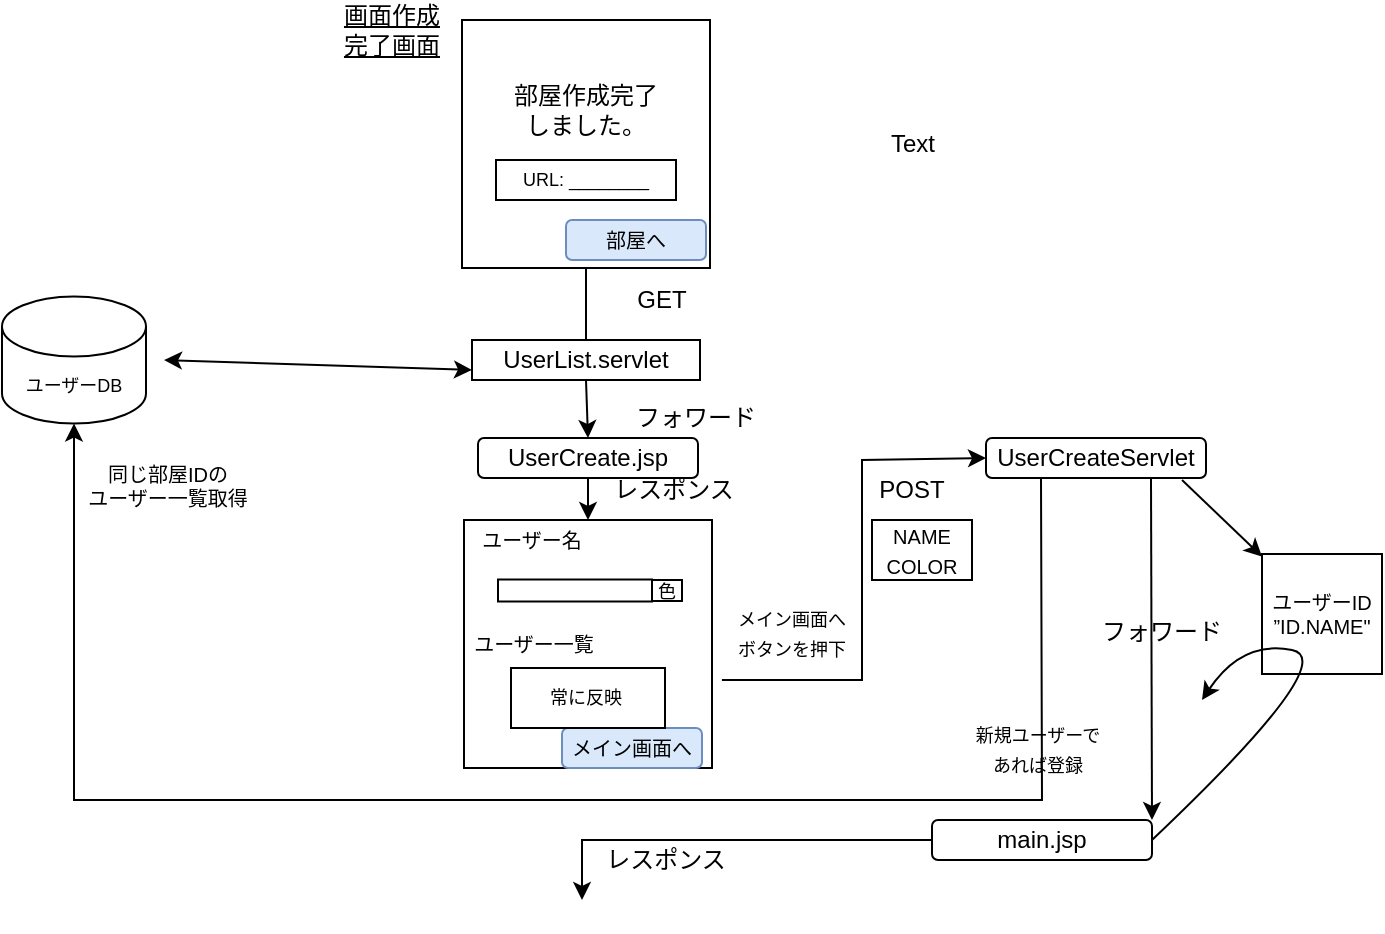 <mxfile version="15.7.1" type="device"><diagram id="og8jgkJyTV0wIJ1lYBQK" name="Page-1"><mxGraphModel dx="868" dy="482" grid="1" gridSize="10" guides="1" tooltips="1" connect="1" arrows="1" fold="1" page="1" pageScale="1" pageWidth="827" pageHeight="1169" math="0" shadow="0"><root><mxCell id="0"/><mxCell id="1" parent="0"/><mxCell id="ny2Q8-CUsbsEEooP3wxM-2" value="" style="whiteSpace=wrap;html=1;aspect=fixed;" parent="1" vertex="1"><mxGeometry x="299" y="230" width="124" height="124" as="geometry"/></mxCell><mxCell id="ny2Q8-CUsbsEEooP3wxM-4" value="&lt;u&gt;画面作成&lt;br&gt;完了画面&lt;/u&gt;" style="text;html=1;strokeColor=none;fillColor=none;align=center;verticalAlign=middle;whiteSpace=wrap;rounded=0;" parent="1" vertex="1"><mxGeometry x="219" y="220" width="90" height="30" as="geometry"/></mxCell><mxCell id="ny2Q8-CUsbsEEooP3wxM-5" value="URL: ________" style="rounded=0;whiteSpace=wrap;html=1;fontSize=9;" parent="1" vertex="1"><mxGeometry x="316" y="300" width="90" height="20" as="geometry"/></mxCell><mxCell id="ny2Q8-CUsbsEEooP3wxM-6" value="&lt;font style=&quot;font-size: 12px&quot;&gt;部屋作成完了&lt;br&gt;しました。&lt;/font&gt;" style="text;html=1;strokeColor=none;fillColor=none;align=center;verticalAlign=middle;whiteSpace=wrap;rounded=0;fontSize=9;" parent="1" vertex="1"><mxGeometry x="311" y="250" width="100" height="50" as="geometry"/></mxCell><mxCell id="ny2Q8-CUsbsEEooP3wxM-7" value="&lt;span style=&quot;font-size: 10px&quot;&gt;部屋へ&lt;br&gt;&lt;/span&gt;" style="rounded=1;whiteSpace=wrap;html=1;fontSize=12;fillColor=#dae8fc;strokeColor=#6c8ebf;" parent="1" vertex="1"><mxGeometry x="351" y="330" width="70" height="20" as="geometry"/></mxCell><mxCell id="ny2Q8-CUsbsEEooP3wxM-8" value="" style="whiteSpace=wrap;html=1;aspect=fixed;" parent="1" vertex="1"><mxGeometry x="300" y="480" width="124" height="124" as="geometry"/></mxCell><mxCell id="ny2Q8-CUsbsEEooP3wxM-9" value="" style="rounded=0;whiteSpace=wrap;html=1;" parent="1" vertex="1"><mxGeometry x="317" y="509.75" width="77" height="11" as="geometry"/></mxCell><mxCell id="ny2Q8-CUsbsEEooP3wxM-10" value="&lt;font style=&quot;font-size: 10px&quot;&gt;ユーザー名&lt;/font&gt;" style="text;html=1;strokeColor=none;fillColor=none;align=center;verticalAlign=middle;whiteSpace=wrap;rounded=0;" parent="1" vertex="1"><mxGeometry x="299" y="480" width="70" height="20" as="geometry"/></mxCell><mxCell id="ny2Q8-CUsbsEEooP3wxM-11" value="&lt;font style=&quot;font-size: 9px&quot;&gt;色&lt;/font&gt;" style="rounded=0;whiteSpace=wrap;html=1;fontSize=10;" parent="1" vertex="1"><mxGeometry x="394" y="510" width="15" height="10.5" as="geometry"/></mxCell><mxCell id="ny2Q8-CUsbsEEooP3wxM-12" value="&lt;font style=&quot;font-size: 10px&quot;&gt;メイン画面へ&lt;/font&gt;" style="rounded=1;whiteSpace=wrap;html=1;fontSize=12;fillColor=#dae8fc;strokeColor=#6c8ebf;" parent="1" vertex="1"><mxGeometry x="349" y="584" width="70" height="20" as="geometry"/></mxCell><mxCell id="ny2Q8-CUsbsEEooP3wxM-13" value="" style="rounded=0;whiteSpace=wrap;html=1;" parent="1" vertex="1"><mxGeometry x="323.5" y="554" width="77" height="30" as="geometry"/></mxCell><mxCell id="ny2Q8-CUsbsEEooP3wxM-14" value="&lt;font style=&quot;font-size: 10px&quot;&gt;ユーザー一覧&lt;/font&gt;" style="text;html=1;strokeColor=none;fillColor=none;align=center;verticalAlign=middle;whiteSpace=wrap;rounded=0;" parent="1" vertex="1"><mxGeometry x="300" y="527" width="70" height="30" as="geometry"/></mxCell><mxCell id="ny2Q8-CUsbsEEooP3wxM-16" value="&lt;span&gt;UserCreate.jsp&lt;/span&gt;" style="rounded=1;whiteSpace=wrap;html=1;" parent="1" vertex="1"><mxGeometry x="307" y="439" width="110" height="20" as="geometry"/></mxCell><mxCell id="ny2Q8-CUsbsEEooP3wxM-17" value="" style="endArrow=classic;html=1;rounded=0;exitX=0.5;exitY=1;exitDx=0;exitDy=0;entryX=0.5;entryY=0;entryDx=0;entryDy=0;startArrow=none;" parent="1" source="ny2Q8-CUsbsEEooP3wxM-41" target="ny2Q8-CUsbsEEooP3wxM-16" edge="1"><mxGeometry x="69" y="220" width="50" height="50" as="geometry"><mxPoint x="362" y="400" as="sourcePoint"/><mxPoint x="362" y="410" as="targetPoint"/></mxGeometry></mxCell><mxCell id="ny2Q8-CUsbsEEooP3wxM-18" value="&lt;span&gt;UserCreateServlet&lt;/span&gt;" style="rounded=1;whiteSpace=wrap;html=1;" parent="1" vertex="1"><mxGeometry x="561" y="439" width="110" height="20" as="geometry"/></mxCell><mxCell id="ny2Q8-CUsbsEEooP3wxM-19" value="" style="endArrow=classic;html=1;rounded=0;exitX=0.5;exitY=1;exitDx=0;exitDy=0;entryX=0.5;entryY=0;entryDx=0;entryDy=0;" parent="1" source="ny2Q8-CUsbsEEooP3wxM-16" target="ny2Q8-CUsbsEEooP3wxM-8" edge="1"><mxGeometry x="69" y="220" width="50" height="50" as="geometry"><mxPoint x="390" y="520" as="sourcePoint"/><mxPoint x="500" y="490" as="targetPoint"/></mxGeometry></mxCell><mxCell id="ny2Q8-CUsbsEEooP3wxM-20" value="GET" style="text;html=1;strokeColor=none;fillColor=none;align=center;verticalAlign=middle;whiteSpace=wrap;rounded=0;" parent="1" vertex="1"><mxGeometry x="374" y="360" width="50" height="20" as="geometry"/></mxCell><mxCell id="ny2Q8-CUsbsEEooP3wxM-21" value="レスポンス" style="text;html=1;strokeColor=none;fillColor=none;align=center;verticalAlign=middle;whiteSpace=wrap;rounded=0;" parent="1" vertex="1"><mxGeometry x="355" y="455" width="100" height="20" as="geometry"/></mxCell><mxCell id="ny2Q8-CUsbsEEooP3wxM-22" value="フォワード" style="text;html=1;strokeColor=none;fillColor=none;align=center;verticalAlign=middle;whiteSpace=wrap;rounded=0;" parent="1" vertex="1"><mxGeometry x="381" y="419" width="70" height="20" as="geometry"/></mxCell><mxCell id="ny2Q8-CUsbsEEooP3wxM-23" value="" style="endArrow=classic;html=1;rounded=0;exitX=1.04;exitY=0.645;exitDx=0;exitDy=0;exitPerimeter=0;entryX=0;entryY=0.5;entryDx=0;entryDy=0;" parent="1" source="ny2Q8-CUsbsEEooP3wxM-8" target="ny2Q8-CUsbsEEooP3wxM-18" edge="1"><mxGeometry x="69" y="220" width="50" height="50" as="geometry"><mxPoint x="429" y="510" as="sourcePoint"/><mxPoint x="569" y="426" as="targetPoint"/><Array as="points"><mxPoint x="499" y="560"/><mxPoint x="499" y="450"/></Array></mxGeometry></mxCell><mxCell id="ny2Q8-CUsbsEEooP3wxM-24" value="&lt;font style=&quot;font-size: 9px&quot;&gt;メイン画面へ&lt;br style=&quot;font-size: 9px&quot;&gt;ボタンを押下&lt;/font&gt;" style="text;html=1;strokeColor=none;fillColor=none;align=center;verticalAlign=middle;whiteSpace=wrap;rounded=0;" parent="1" vertex="1"><mxGeometry x="424" y="514" width="80" height="43" as="geometry"/></mxCell><mxCell id="ny2Q8-CUsbsEEooP3wxM-25" value="&lt;font style=&quot;font-size: 10px&quot;&gt;NAME&lt;br&gt;&lt;span id=&quot;docs-internal-guid-2313b4e7-7fff-0704-2dba-ecc90c197092&quot;&gt;&lt;span style=&quot;font-family: &amp;#34;arial&amp;#34; ; background-color: transparent ; vertical-align: baseline&quot;&gt;COLOR&lt;/span&gt;&lt;/span&gt;&lt;/font&gt;" style="rounded=0;whiteSpace=wrap;html=1;" parent="1" vertex="1"><mxGeometry x="504" y="480" width="50" height="30" as="geometry"/></mxCell><mxCell id="ny2Q8-CUsbsEEooP3wxM-26" value="POST" style="text;html=1;strokeColor=none;fillColor=none;align=center;verticalAlign=middle;whiteSpace=wrap;rounded=0;" parent="1" vertex="1"><mxGeometry x="499" y="455" width="50" height="20" as="geometry"/></mxCell><mxCell id="ny2Q8-CUsbsEEooP3wxM-27" value="&lt;font style=&quot;font-size: 9px&quot;&gt;&lt;br&gt;&lt;/font&gt;" style="text;html=1;strokeColor=none;fillColor=none;align=center;verticalAlign=middle;whiteSpace=wrap;rounded=0;" parent="1" vertex="1"><mxGeometry x="539" y="650" width="100" height="36" as="geometry"/></mxCell><mxCell id="ny2Q8-CUsbsEEooP3wxM-28" value="ユーザーDB" style="shape=cylinder3;whiteSpace=wrap;html=1;boundedLbl=1;backgroundOutline=1;size=15;fontSize=9;" parent="1" vertex="1"><mxGeometry x="69" y="368.25" width="72" height="63.5" as="geometry"/></mxCell><mxCell id="ny2Q8-CUsbsEEooP3wxM-29" value="同じ部屋IDの&lt;br&gt;ユーザー一覧取得" style="text;html=1;strokeColor=none;fillColor=none;align=center;verticalAlign=middle;whiteSpace=wrap;rounded=0;fontSize=10;" parent="1" vertex="1"><mxGeometry x="110" y="455" width="84" height="15" as="geometry"/></mxCell><mxCell id="ny2Q8-CUsbsEEooP3wxM-30" value="" style="endArrow=classic;html=1;rounded=0;fontSize=10;entryX=1;entryY=0;entryDx=0;entryDy=0;exitX=0.75;exitY=1;exitDx=0;exitDy=0;" parent="1" source="ny2Q8-CUsbsEEooP3wxM-18" target="ny2Q8-CUsbsEEooP3wxM-31" edge="1"><mxGeometry x="69" y="220" width="50" height="50" as="geometry"><mxPoint x="589" y="460" as="sourcePoint"/><mxPoint x="589" y="564" as="targetPoint"/></mxGeometry></mxCell><mxCell id="ny2Q8-CUsbsEEooP3wxM-31" value="main.jsp" style="rounded=1;whiteSpace=wrap;html=1;" parent="1" vertex="1"><mxGeometry x="534" y="630" width="110" height="20" as="geometry"/></mxCell><mxCell id="ny2Q8-CUsbsEEooP3wxM-32" value="ユーザーID&lt;br&gt;”ID.NAME&quot;" style="whiteSpace=wrap;html=1;aspect=fixed;fontSize=10;" parent="1" vertex="1"><mxGeometry x="699" y="497" width="60" height="60" as="geometry"/></mxCell><mxCell id="ny2Q8-CUsbsEEooP3wxM-33" value="" style="endArrow=classic;html=1;rounded=0;fontSize=10;exitX=0.891;exitY=1.05;exitDx=0;exitDy=0;exitPerimeter=0;" parent="1" source="ny2Q8-CUsbsEEooP3wxM-18" target="ny2Q8-CUsbsEEooP3wxM-32" edge="1"><mxGeometry x="69" y="220" width="50" height="50" as="geometry"><mxPoint x="489" y="590" as="sourcePoint"/><mxPoint x="539" y="540" as="targetPoint"/></mxGeometry></mxCell><mxCell id="ny2Q8-CUsbsEEooP3wxM-34" value="" style="curved=1;endArrow=classic;html=1;rounded=0;fontSize=10;exitX=1;exitY=0.5;exitDx=0;exitDy=0;" parent="1" source="ny2Q8-CUsbsEEooP3wxM-31" edge="1"><mxGeometry x="69" y="220" width="50" height="50" as="geometry"><mxPoint x="644" y="564" as="sourcePoint"/><mxPoint x="669" y="570" as="targetPoint"/><Array as="points"><mxPoint x="739" y="550"/><mxPoint x="689" y="540"/></Array></mxGeometry></mxCell><mxCell id="ny2Q8-CUsbsEEooP3wxM-35" value="フォワード" style="text;html=1;strokeColor=none;fillColor=none;align=center;verticalAlign=middle;whiteSpace=wrap;rounded=0;" parent="1" vertex="1"><mxGeometry x="614" y="525.5" width="70" height="20" as="geometry"/></mxCell><mxCell id="ny2Q8-CUsbsEEooP3wxM-36" value="" style="endArrow=classic;html=1;rounded=0;fontSize=10;exitX=0;exitY=0.5;exitDx=0;exitDy=0;" parent="1" source="ny2Q8-CUsbsEEooP3wxM-31" edge="1"><mxGeometry x="69" y="220" width="50" height="50" as="geometry"><mxPoint x="489" y="490" as="sourcePoint"/><mxPoint x="359" y="670" as="targetPoint"/><Array as="points"><mxPoint x="359" y="640"/></Array></mxGeometry></mxCell><mxCell id="ny2Q8-CUsbsEEooP3wxM-37" value="レスポンス" style="text;html=1;strokeColor=none;fillColor=none;align=center;verticalAlign=middle;whiteSpace=wrap;rounded=0;" parent="1" vertex="1"><mxGeometry x="351" y="640" width="100" height="20" as="geometry"/></mxCell><mxCell id="ny2Q8-CUsbsEEooP3wxM-38" value="&lt;font style=&quot;font-size: 9px&quot;&gt;新規ユーザーで&lt;br&gt;あれば登録&lt;br&gt;&lt;/font&gt;" style="text;html=1;strokeColor=none;fillColor=none;align=center;verticalAlign=middle;whiteSpace=wrap;rounded=0;" parent="1" vertex="1"><mxGeometry x="537" y="574" width="100" height="40" as="geometry"/></mxCell><mxCell id="ny2Q8-CUsbsEEooP3wxM-39" value="" style="endArrow=classic;html=1;rounded=0;fontSize=9;entryX=0.5;entryY=1;entryDx=0;entryDy=0;entryPerimeter=0;exitX=0.25;exitY=1;exitDx=0;exitDy=0;" parent="1" source="ny2Q8-CUsbsEEooP3wxM-18" target="ny2Q8-CUsbsEEooP3wxM-28" edge="1"><mxGeometry x="69" y="220" width="50" height="50" as="geometry"><mxPoint x="309" y="610" as="sourcePoint"/><mxPoint x="359" y="560" as="targetPoint"/><Array as="points"><mxPoint x="589" y="620"/><mxPoint x="105" y="620"/></Array></mxGeometry></mxCell><mxCell id="ny2Q8-CUsbsEEooP3wxM-40" value="" style="endArrow=classic;startArrow=classic;html=1;rounded=0;fontSize=9;entryX=0;entryY=0.75;entryDx=0;entryDy=0;" parent="1" target="ny2Q8-CUsbsEEooP3wxM-41" edge="1"><mxGeometry x="69" y="220" width="50" height="50" as="geometry"><mxPoint x="150" y="400" as="sourcePoint"/><mxPoint x="359" y="460" as="targetPoint"/></mxGeometry></mxCell><mxCell id="ny2Q8-CUsbsEEooP3wxM-42" value="常に反映" style="text;html=1;strokeColor=none;fillColor=none;align=center;verticalAlign=middle;whiteSpace=wrap;rounded=0;fontSize=9;" parent="1" vertex="1"><mxGeometry x="331" y="554" width="60" height="30" as="geometry"/></mxCell><mxCell id="iOBDEQVbbmiN3AlyQ5e5-7" value="Text" style="text;html=1;align=center;verticalAlign=middle;resizable=0;points=[];autosize=1;strokeColor=none;fillColor=none;" vertex="1" parent="1"><mxGeometry x="504" y="282" width="40" height="20" as="geometry"/></mxCell><mxCell id="ny2Q8-CUsbsEEooP3wxM-41" value="&lt;font style=&quot;font-size: 12px&quot;&gt;UserList.servlet&lt;/font&gt;" style="rounded=0;whiteSpace=wrap;html=1;fontSize=9;" parent="1" vertex="1"><mxGeometry x="304" y="390" width="114" height="20" as="geometry"/></mxCell><mxCell id="iOBDEQVbbmiN3AlyQ5e5-8" value="" style="endArrow=none;html=1;rounded=0;exitX=0.5;exitY=1;exitDx=0;exitDy=0;entryX=0.5;entryY=0;entryDx=0;entryDy=0;" edge="1" parent="1" source="ny2Q8-CUsbsEEooP3wxM-2" target="ny2Q8-CUsbsEEooP3wxM-41"><mxGeometry x="69" y="220" width="50" height="50" as="geometry"><mxPoint x="361" y="354" as="sourcePoint"/><mxPoint x="361" y="410" as="targetPoint"/></mxGeometry></mxCell></root></mxGraphModel></diagram></mxfile>